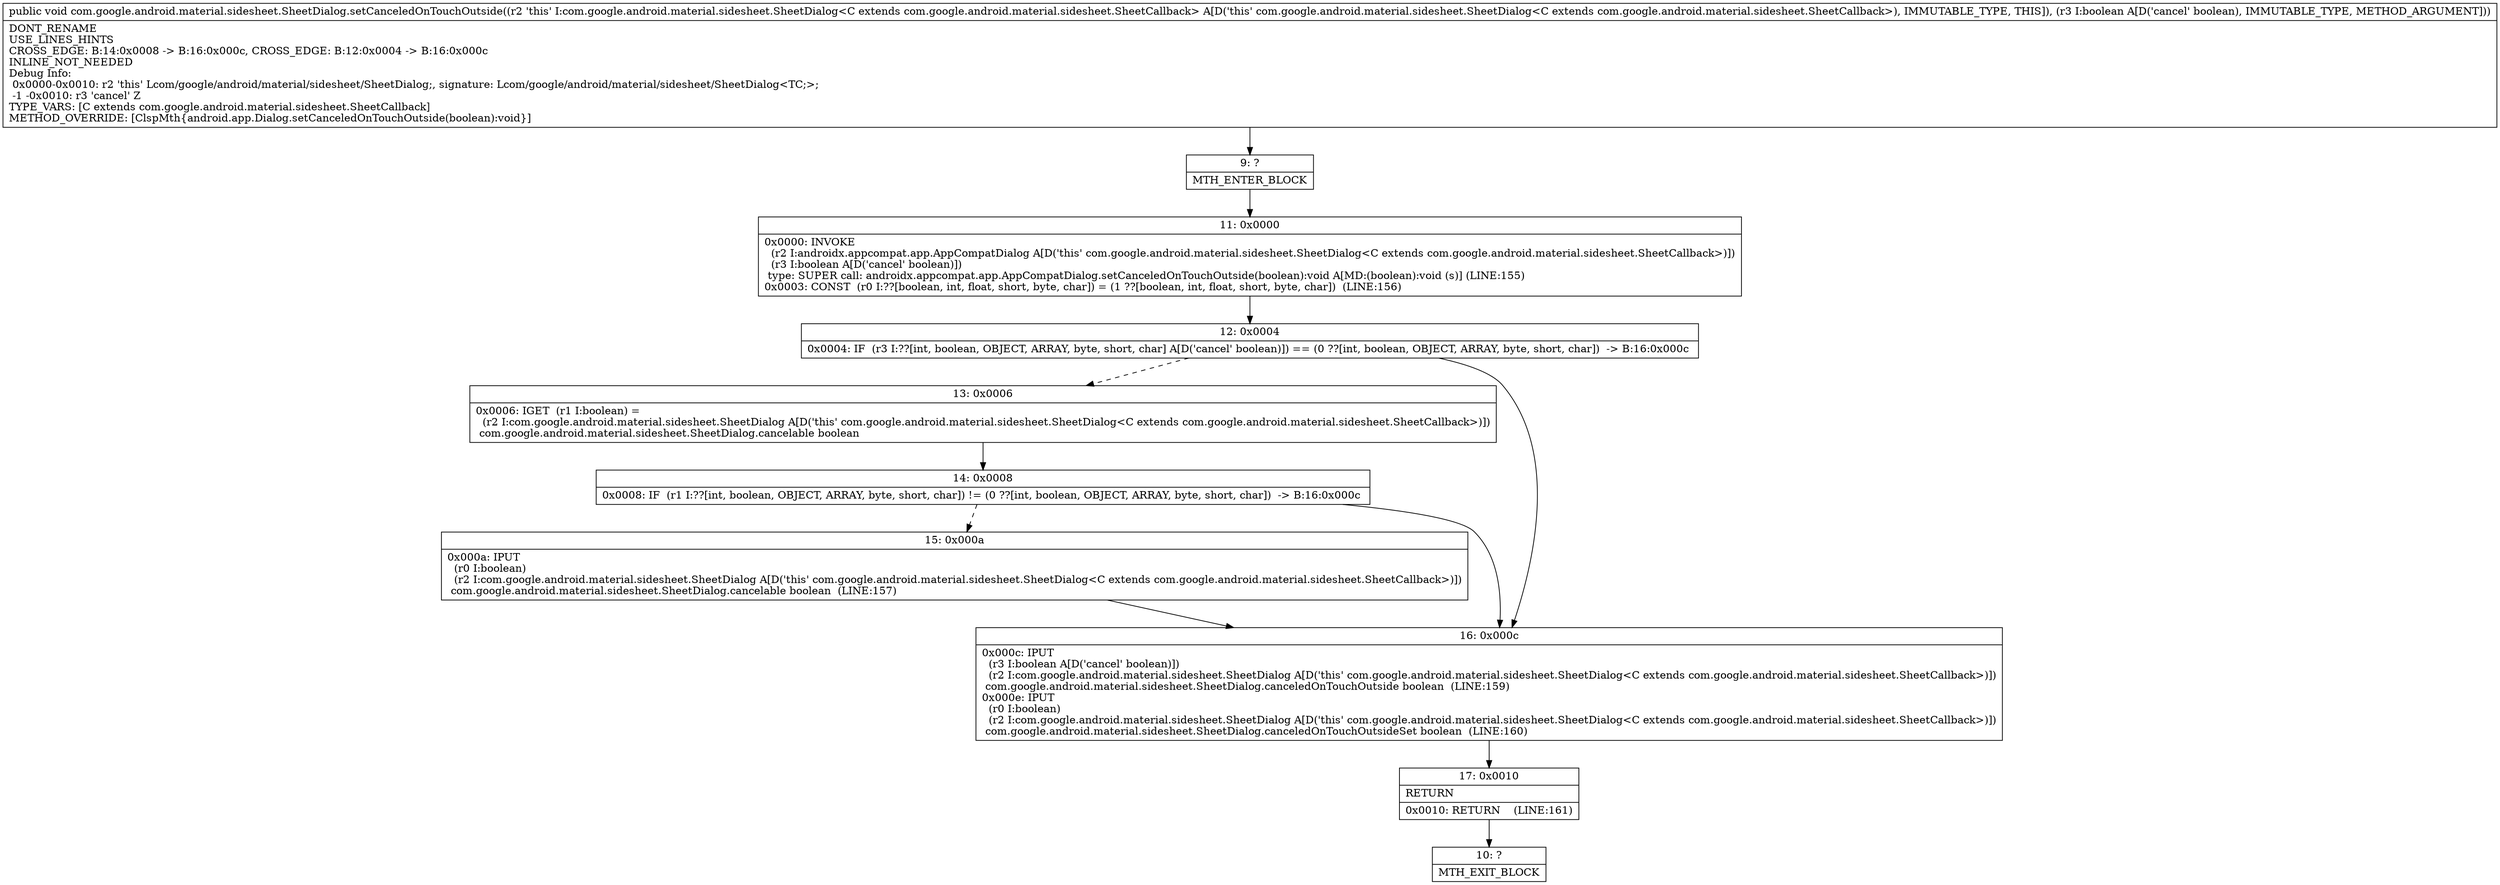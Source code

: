 digraph "CFG forcom.google.android.material.sidesheet.SheetDialog.setCanceledOnTouchOutside(Z)V" {
Node_9 [shape=record,label="{9\:\ ?|MTH_ENTER_BLOCK\l}"];
Node_11 [shape=record,label="{11\:\ 0x0000|0x0000: INVOKE  \l  (r2 I:androidx.appcompat.app.AppCompatDialog A[D('this' com.google.android.material.sidesheet.SheetDialog\<C extends com.google.android.material.sidesheet.SheetCallback\>)])\l  (r3 I:boolean A[D('cancel' boolean)])\l type: SUPER call: androidx.appcompat.app.AppCompatDialog.setCanceledOnTouchOutside(boolean):void A[MD:(boolean):void (s)] (LINE:155)\l0x0003: CONST  (r0 I:??[boolean, int, float, short, byte, char]) = (1 ??[boolean, int, float, short, byte, char])  (LINE:156)\l}"];
Node_12 [shape=record,label="{12\:\ 0x0004|0x0004: IF  (r3 I:??[int, boolean, OBJECT, ARRAY, byte, short, char] A[D('cancel' boolean)]) == (0 ??[int, boolean, OBJECT, ARRAY, byte, short, char])  \-\> B:16:0x000c \l}"];
Node_13 [shape=record,label="{13\:\ 0x0006|0x0006: IGET  (r1 I:boolean) = \l  (r2 I:com.google.android.material.sidesheet.SheetDialog A[D('this' com.google.android.material.sidesheet.SheetDialog\<C extends com.google.android.material.sidesheet.SheetCallback\>)])\l com.google.android.material.sidesheet.SheetDialog.cancelable boolean \l}"];
Node_14 [shape=record,label="{14\:\ 0x0008|0x0008: IF  (r1 I:??[int, boolean, OBJECT, ARRAY, byte, short, char]) != (0 ??[int, boolean, OBJECT, ARRAY, byte, short, char])  \-\> B:16:0x000c \l}"];
Node_15 [shape=record,label="{15\:\ 0x000a|0x000a: IPUT  \l  (r0 I:boolean)\l  (r2 I:com.google.android.material.sidesheet.SheetDialog A[D('this' com.google.android.material.sidesheet.SheetDialog\<C extends com.google.android.material.sidesheet.SheetCallback\>)])\l com.google.android.material.sidesheet.SheetDialog.cancelable boolean  (LINE:157)\l}"];
Node_16 [shape=record,label="{16\:\ 0x000c|0x000c: IPUT  \l  (r3 I:boolean A[D('cancel' boolean)])\l  (r2 I:com.google.android.material.sidesheet.SheetDialog A[D('this' com.google.android.material.sidesheet.SheetDialog\<C extends com.google.android.material.sidesheet.SheetCallback\>)])\l com.google.android.material.sidesheet.SheetDialog.canceledOnTouchOutside boolean  (LINE:159)\l0x000e: IPUT  \l  (r0 I:boolean)\l  (r2 I:com.google.android.material.sidesheet.SheetDialog A[D('this' com.google.android.material.sidesheet.SheetDialog\<C extends com.google.android.material.sidesheet.SheetCallback\>)])\l com.google.android.material.sidesheet.SheetDialog.canceledOnTouchOutsideSet boolean  (LINE:160)\l}"];
Node_17 [shape=record,label="{17\:\ 0x0010|RETURN\l|0x0010: RETURN    (LINE:161)\l}"];
Node_10 [shape=record,label="{10\:\ ?|MTH_EXIT_BLOCK\l}"];
MethodNode[shape=record,label="{public void com.google.android.material.sidesheet.SheetDialog.setCanceledOnTouchOutside((r2 'this' I:com.google.android.material.sidesheet.SheetDialog\<C extends com.google.android.material.sidesheet.SheetCallback\> A[D('this' com.google.android.material.sidesheet.SheetDialog\<C extends com.google.android.material.sidesheet.SheetCallback\>), IMMUTABLE_TYPE, THIS]), (r3 I:boolean A[D('cancel' boolean), IMMUTABLE_TYPE, METHOD_ARGUMENT]))  | DONT_RENAME\lUSE_LINES_HINTS\lCROSS_EDGE: B:14:0x0008 \-\> B:16:0x000c, CROSS_EDGE: B:12:0x0004 \-\> B:16:0x000c\lINLINE_NOT_NEEDED\lDebug Info:\l  0x0000\-0x0010: r2 'this' Lcom\/google\/android\/material\/sidesheet\/SheetDialog;, signature: Lcom\/google\/android\/material\/sidesheet\/SheetDialog\<TC;\>;\l  \-1 \-0x0010: r3 'cancel' Z\lTYPE_VARS: [C extends com.google.android.material.sidesheet.SheetCallback]\lMETHOD_OVERRIDE: [ClspMth\{android.app.Dialog.setCanceledOnTouchOutside(boolean):void\}]\l}"];
MethodNode -> Node_9;Node_9 -> Node_11;
Node_11 -> Node_12;
Node_12 -> Node_13[style=dashed];
Node_12 -> Node_16;
Node_13 -> Node_14;
Node_14 -> Node_15[style=dashed];
Node_14 -> Node_16;
Node_15 -> Node_16;
Node_16 -> Node_17;
Node_17 -> Node_10;
}

